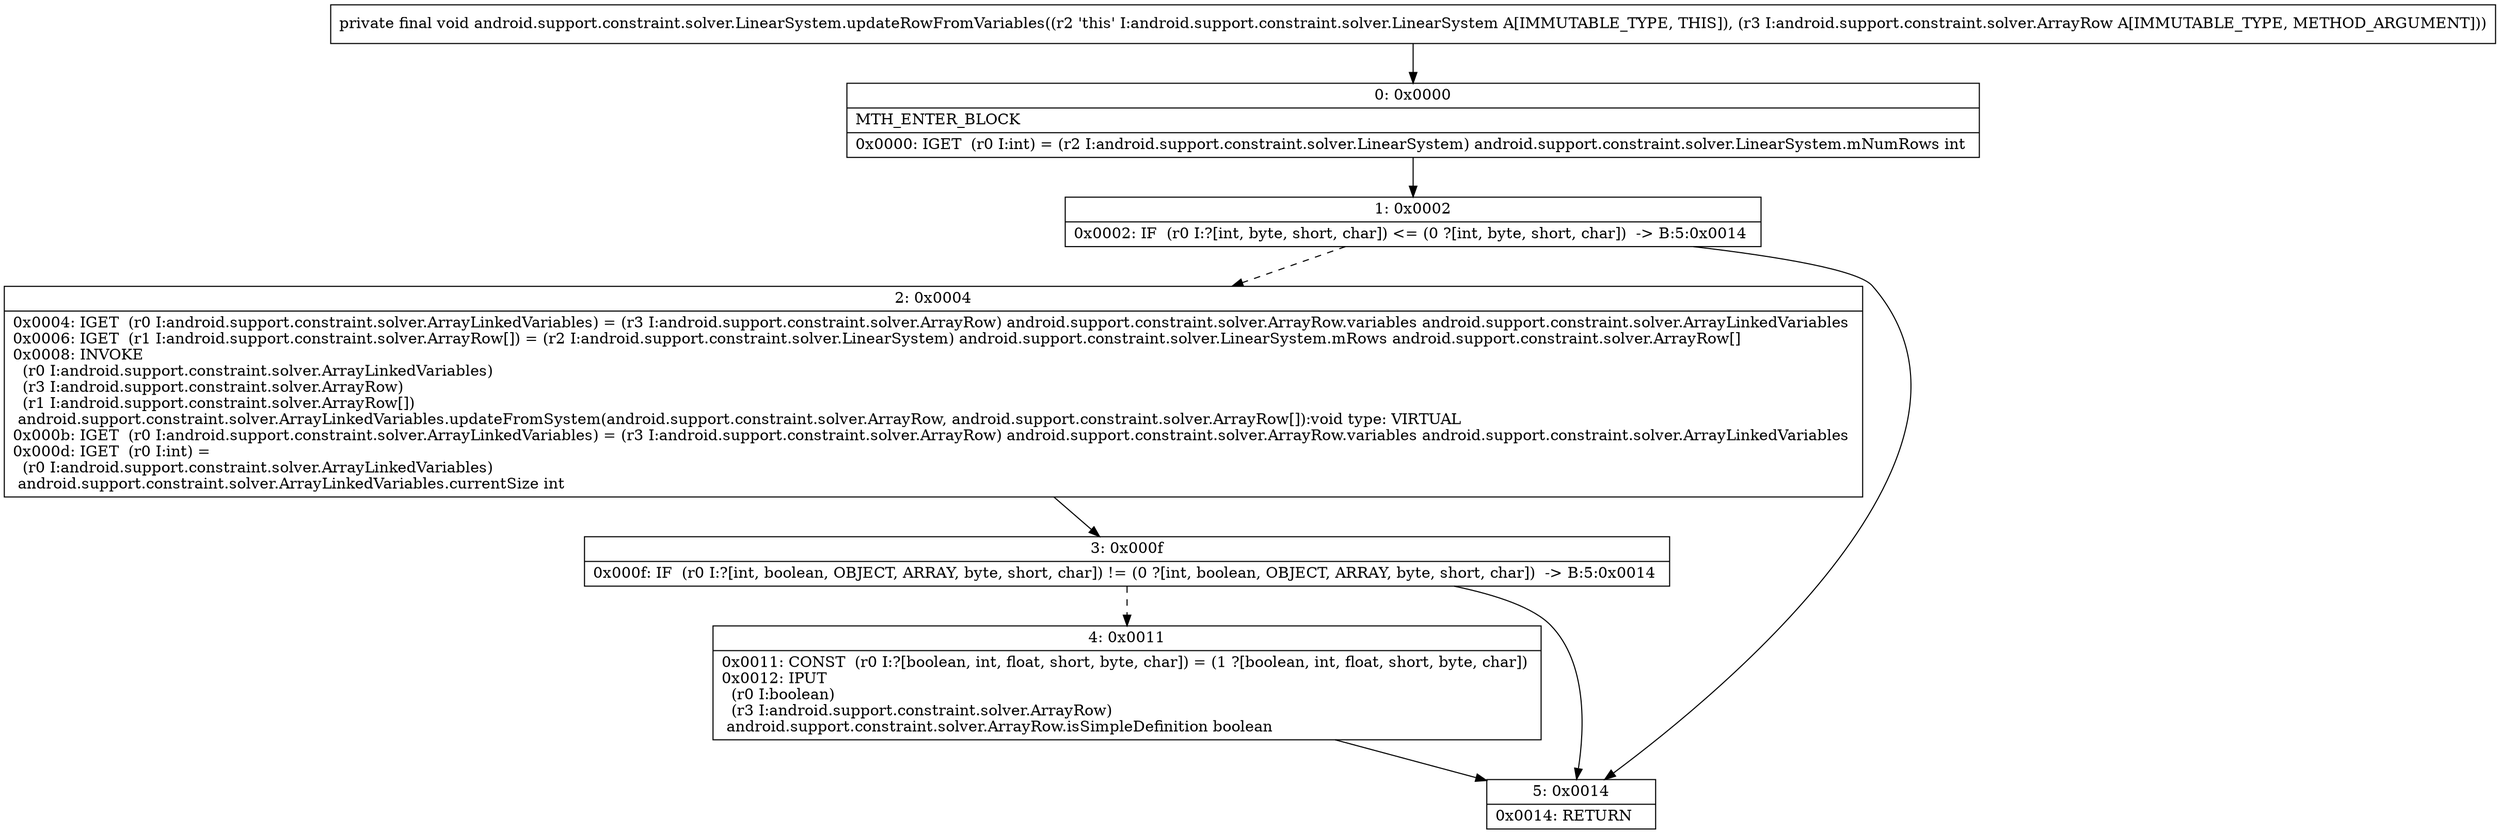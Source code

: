 digraph "CFG forandroid.support.constraint.solver.LinearSystem.updateRowFromVariables(Landroid\/support\/constraint\/solver\/ArrayRow;)V" {
Node_0 [shape=record,label="{0\:\ 0x0000|MTH_ENTER_BLOCK\l|0x0000: IGET  (r0 I:int) = (r2 I:android.support.constraint.solver.LinearSystem) android.support.constraint.solver.LinearSystem.mNumRows int \l}"];
Node_1 [shape=record,label="{1\:\ 0x0002|0x0002: IF  (r0 I:?[int, byte, short, char]) \<= (0 ?[int, byte, short, char])  \-\> B:5:0x0014 \l}"];
Node_2 [shape=record,label="{2\:\ 0x0004|0x0004: IGET  (r0 I:android.support.constraint.solver.ArrayLinkedVariables) = (r3 I:android.support.constraint.solver.ArrayRow) android.support.constraint.solver.ArrayRow.variables android.support.constraint.solver.ArrayLinkedVariables \l0x0006: IGET  (r1 I:android.support.constraint.solver.ArrayRow[]) = (r2 I:android.support.constraint.solver.LinearSystem) android.support.constraint.solver.LinearSystem.mRows android.support.constraint.solver.ArrayRow[] \l0x0008: INVOKE  \l  (r0 I:android.support.constraint.solver.ArrayLinkedVariables)\l  (r3 I:android.support.constraint.solver.ArrayRow)\l  (r1 I:android.support.constraint.solver.ArrayRow[])\l android.support.constraint.solver.ArrayLinkedVariables.updateFromSystem(android.support.constraint.solver.ArrayRow, android.support.constraint.solver.ArrayRow[]):void type: VIRTUAL \l0x000b: IGET  (r0 I:android.support.constraint.solver.ArrayLinkedVariables) = (r3 I:android.support.constraint.solver.ArrayRow) android.support.constraint.solver.ArrayRow.variables android.support.constraint.solver.ArrayLinkedVariables \l0x000d: IGET  (r0 I:int) = \l  (r0 I:android.support.constraint.solver.ArrayLinkedVariables)\l android.support.constraint.solver.ArrayLinkedVariables.currentSize int \l}"];
Node_3 [shape=record,label="{3\:\ 0x000f|0x000f: IF  (r0 I:?[int, boolean, OBJECT, ARRAY, byte, short, char]) != (0 ?[int, boolean, OBJECT, ARRAY, byte, short, char])  \-\> B:5:0x0014 \l}"];
Node_4 [shape=record,label="{4\:\ 0x0011|0x0011: CONST  (r0 I:?[boolean, int, float, short, byte, char]) = (1 ?[boolean, int, float, short, byte, char]) \l0x0012: IPUT  \l  (r0 I:boolean)\l  (r3 I:android.support.constraint.solver.ArrayRow)\l android.support.constraint.solver.ArrayRow.isSimpleDefinition boolean \l}"];
Node_5 [shape=record,label="{5\:\ 0x0014|0x0014: RETURN   \l}"];
MethodNode[shape=record,label="{private final void android.support.constraint.solver.LinearSystem.updateRowFromVariables((r2 'this' I:android.support.constraint.solver.LinearSystem A[IMMUTABLE_TYPE, THIS]), (r3 I:android.support.constraint.solver.ArrayRow A[IMMUTABLE_TYPE, METHOD_ARGUMENT])) }"];
MethodNode -> Node_0;
Node_0 -> Node_1;
Node_1 -> Node_2[style=dashed];
Node_1 -> Node_5;
Node_2 -> Node_3;
Node_3 -> Node_4[style=dashed];
Node_3 -> Node_5;
Node_4 -> Node_5;
}

